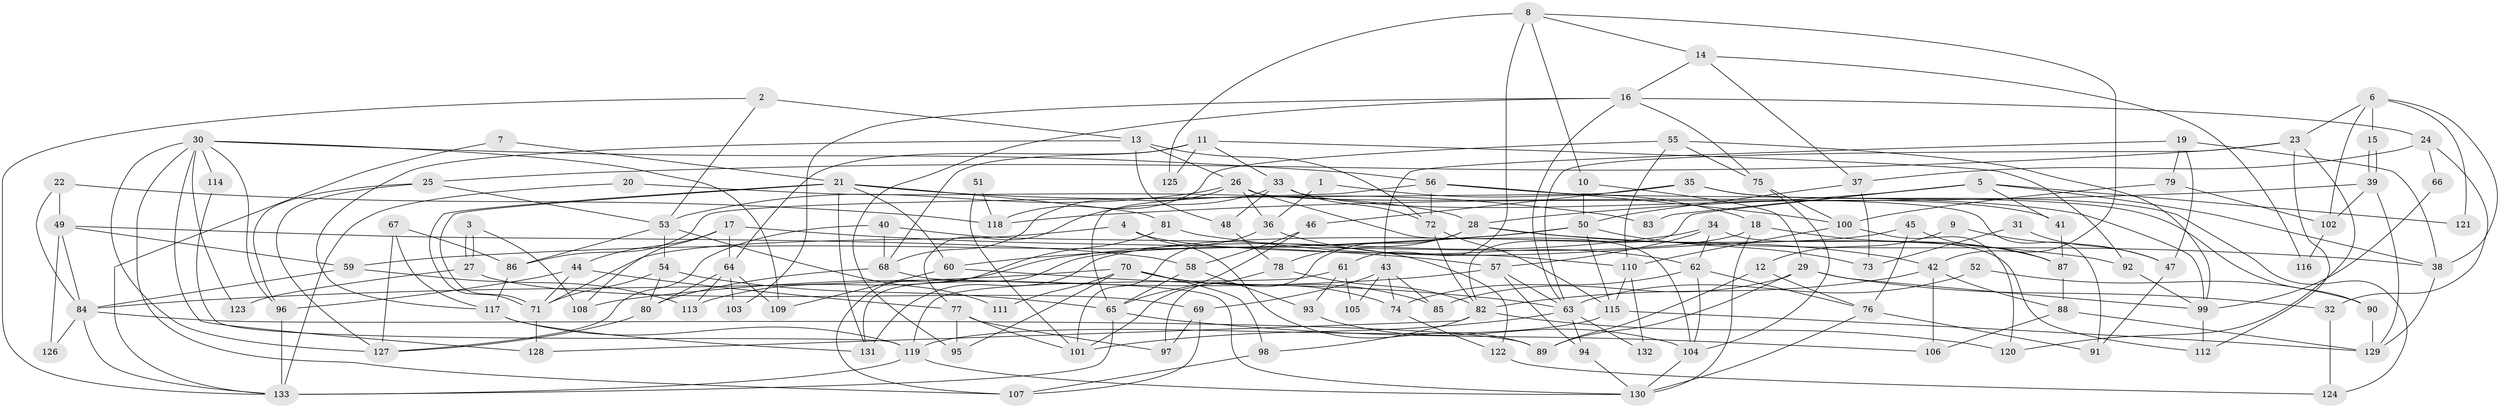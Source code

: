 // Generated by graph-tools (version 1.1) at 2025/50/03/09/25 03:50:03]
// undirected, 133 vertices, 266 edges
graph export_dot {
graph [start="1"]
  node [color=gray90,style=filled];
  1;
  2;
  3;
  4;
  5;
  6;
  7;
  8;
  9;
  10;
  11;
  12;
  13;
  14;
  15;
  16;
  17;
  18;
  19;
  20;
  21;
  22;
  23;
  24;
  25;
  26;
  27;
  28;
  29;
  30;
  31;
  32;
  33;
  34;
  35;
  36;
  37;
  38;
  39;
  40;
  41;
  42;
  43;
  44;
  45;
  46;
  47;
  48;
  49;
  50;
  51;
  52;
  53;
  54;
  55;
  56;
  57;
  58;
  59;
  60;
  61;
  62;
  63;
  64;
  65;
  66;
  67;
  68;
  69;
  70;
  71;
  72;
  73;
  74;
  75;
  76;
  77;
  78;
  79;
  80;
  81;
  82;
  83;
  84;
  85;
  86;
  87;
  88;
  89;
  90;
  91;
  92;
  93;
  94;
  95;
  96;
  97;
  98;
  99;
  100;
  101;
  102;
  103;
  104;
  105;
  106;
  107;
  108;
  109;
  110;
  111;
  112;
  113;
  114;
  115;
  116;
  117;
  118;
  119;
  120;
  121;
  122;
  123;
  124;
  125;
  126;
  127;
  128;
  129;
  130;
  131;
  132;
  133;
  1 -- 36;
  1 -- 18;
  2 -- 13;
  2 -- 133;
  2 -- 53;
  3 -- 108;
  3 -- 27;
  3 -- 27;
  4 -- 89;
  4 -- 71;
  4 -- 110;
  5 -- 28;
  5 -- 38;
  5 -- 41;
  5 -- 82;
  5 -- 83;
  5 -- 121;
  6 -- 38;
  6 -- 23;
  6 -- 15;
  6 -- 102;
  6 -- 121;
  7 -- 21;
  7 -- 133;
  8 -- 42;
  8 -- 61;
  8 -- 10;
  8 -- 14;
  8 -- 125;
  9 -- 12;
  9 -- 47;
  10 -- 50;
  10 -- 29;
  11 -- 68;
  11 -- 64;
  11 -- 33;
  11 -- 92;
  11 -- 125;
  12 -- 76;
  12 -- 89;
  13 -- 48;
  13 -- 72;
  13 -- 26;
  13 -- 117;
  14 -- 16;
  14 -- 37;
  14 -- 116;
  15 -- 39;
  15 -- 39;
  16 -- 63;
  16 -- 95;
  16 -- 24;
  16 -- 75;
  16 -- 103;
  17 -- 44;
  17 -- 64;
  17 -- 57;
  17 -- 108;
  18 -- 87;
  18 -- 130;
  18 -- 131;
  19 -- 79;
  19 -- 38;
  19 -- 43;
  19 -- 47;
  20 -- 28;
  20 -- 133;
  21 -- 60;
  21 -- 71;
  21 -- 71;
  21 -- 81;
  21 -- 83;
  21 -- 131;
  22 -- 84;
  22 -- 118;
  22 -- 49;
  23 -- 25;
  23 -- 112;
  23 -- 63;
  23 -- 120;
  24 -- 32;
  24 -- 37;
  24 -- 66;
  25 -- 127;
  25 -- 96;
  25 -- 53;
  26 -- 53;
  26 -- 36;
  26 -- 68;
  26 -- 91;
  26 -- 104;
  27 -- 69;
  27 -- 123;
  28 -- 42;
  28 -- 97;
  28 -- 38;
  28 -- 78;
  29 -- 99;
  29 -- 32;
  29 -- 85;
  29 -- 89;
  30 -- 56;
  30 -- 127;
  30 -- 96;
  30 -- 107;
  30 -- 109;
  30 -- 114;
  30 -- 123;
  30 -- 128;
  31 -- 73;
  31 -- 47;
  32 -- 124;
  33 -- 72;
  33 -- 41;
  33 -- 48;
  33 -- 77;
  34 -- 62;
  34 -- 57;
  34 -- 112;
  34 -- 113;
  35 -- 46;
  35 -- 86;
  35 -- 90;
  35 -- 124;
  36 -- 101;
  36 -- 62;
  37 -- 50;
  37 -- 73;
  38 -- 129;
  39 -- 129;
  39 -- 102;
  39 -- 118;
  40 -- 68;
  40 -- 127;
  40 -- 122;
  41 -- 87;
  42 -- 106;
  42 -- 82;
  42 -- 88;
  43 -- 85;
  43 -- 69;
  43 -- 74;
  43 -- 105;
  44 -- 77;
  44 -- 71;
  44 -- 96;
  45 -- 131;
  45 -- 76;
  45 -- 87;
  46 -- 58;
  46 -- 65;
  47 -- 91;
  48 -- 78;
  49 -- 59;
  49 -- 58;
  49 -- 84;
  49 -- 126;
  50 -- 115;
  50 -- 59;
  50 -- 60;
  50 -- 73;
  51 -- 118;
  51 -- 101;
  52 -- 63;
  52 -- 90;
  53 -- 54;
  53 -- 86;
  53 -- 111;
  54 -- 65;
  54 -- 71;
  54 -- 80;
  55 -- 99;
  55 -- 75;
  55 -- 110;
  55 -- 118;
  56 -- 72;
  56 -- 100;
  56 -- 65;
  56 -- 99;
  57 -- 63;
  57 -- 94;
  57 -- 108;
  58 -- 65;
  58 -- 93;
  59 -- 113;
  59 -- 84;
  60 -- 63;
  60 -- 109;
  61 -- 119;
  61 -- 93;
  61 -- 105;
  62 -- 104;
  62 -- 74;
  62 -- 76;
  63 -- 94;
  63 -- 101;
  63 -- 132;
  64 -- 109;
  64 -- 80;
  64 -- 103;
  64 -- 113;
  65 -- 133;
  65 -- 106;
  66 -- 99;
  67 -- 117;
  67 -- 86;
  67 -- 127;
  68 -- 130;
  68 -- 80;
  69 -- 107;
  69 -- 97;
  70 -- 74;
  70 -- 84;
  70 -- 85;
  70 -- 95;
  70 -- 98;
  70 -- 111;
  71 -- 128;
  72 -- 115;
  72 -- 82;
  74 -- 122;
  75 -- 100;
  75 -- 104;
  76 -- 130;
  76 -- 91;
  77 -- 101;
  77 -- 95;
  77 -- 97;
  78 -- 82;
  78 -- 101;
  79 -- 100;
  79 -- 102;
  80 -- 127;
  81 -- 107;
  81 -- 92;
  82 -- 128;
  82 -- 98;
  82 -- 120;
  84 -- 89;
  84 -- 126;
  84 -- 133;
  86 -- 117;
  87 -- 88;
  88 -- 106;
  88 -- 129;
  90 -- 129;
  92 -- 99;
  93 -- 104;
  94 -- 130;
  96 -- 133;
  98 -- 107;
  99 -- 112;
  100 -- 110;
  100 -- 120;
  102 -- 116;
  104 -- 130;
  110 -- 115;
  110 -- 132;
  114 -- 119;
  115 -- 119;
  115 -- 129;
  117 -- 131;
  117 -- 119;
  119 -- 133;
  119 -- 130;
  122 -- 124;
}
